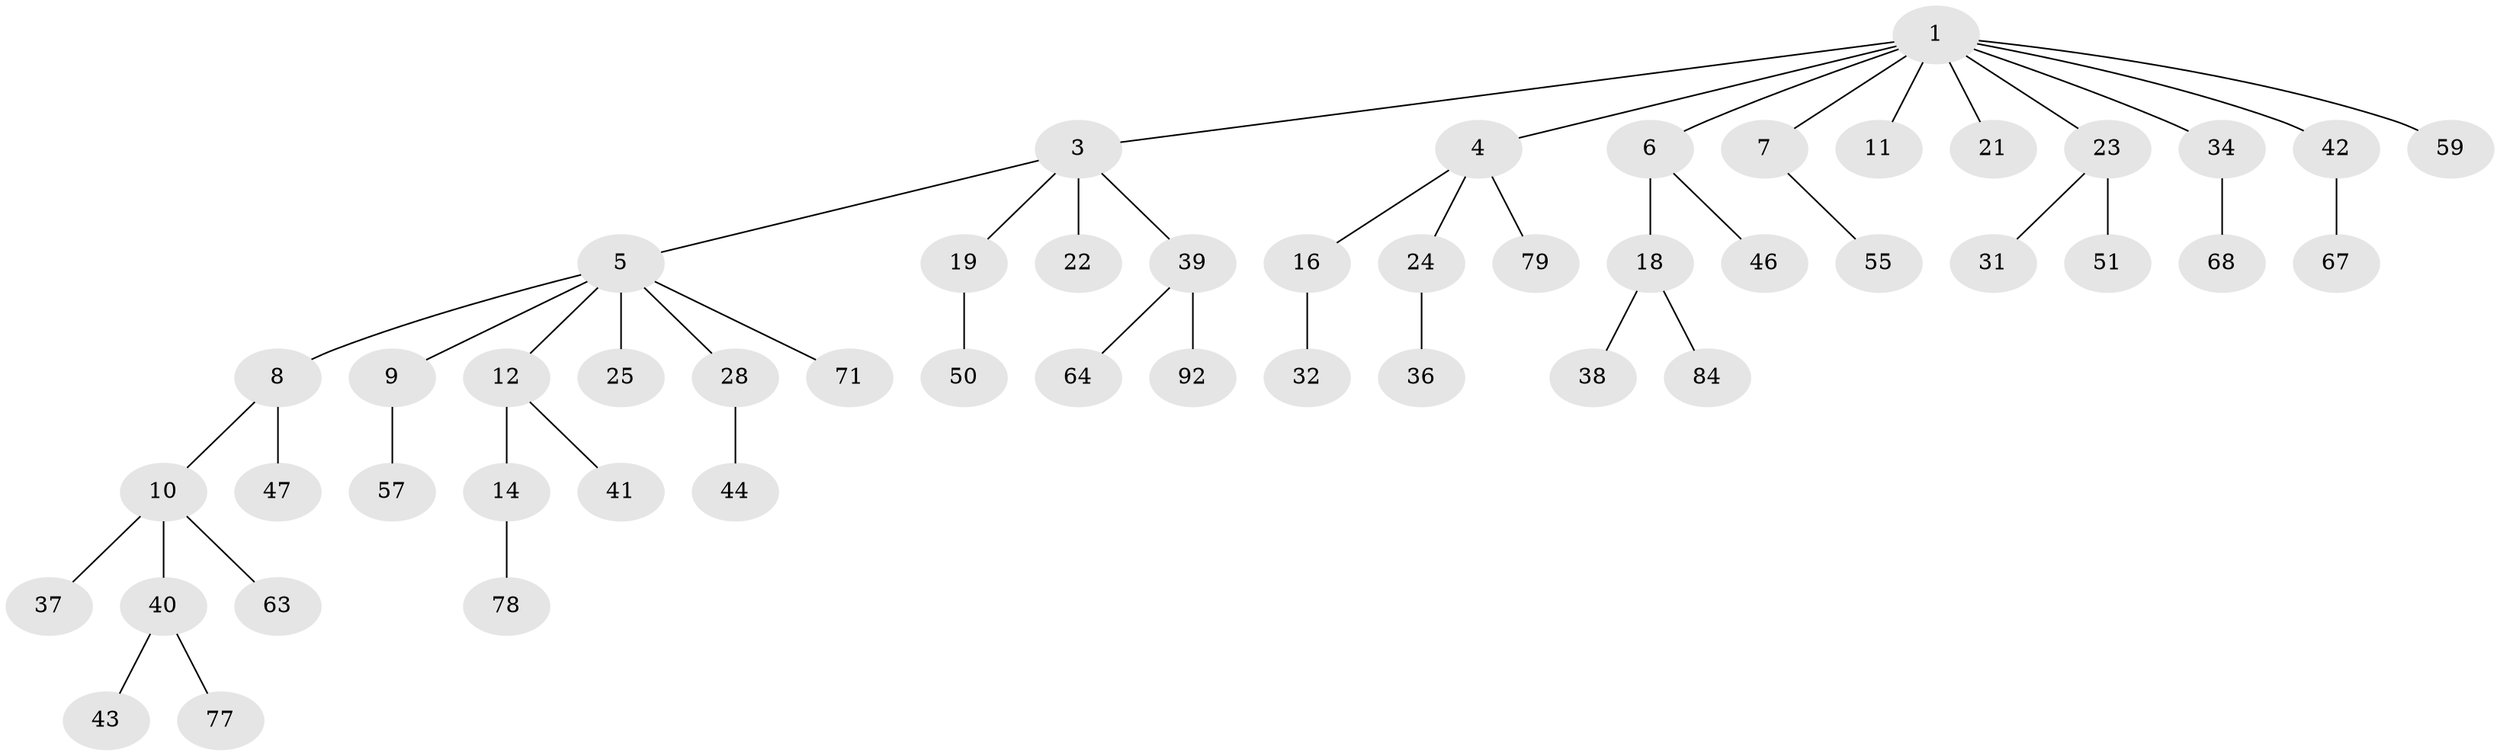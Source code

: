 // original degree distribution, {8: 0.009900990099009901, 4: 0.0594059405940594, 5: 0.04950495049504951, 7: 0.009900990099009901, 3: 0.09900990099009901, 2: 0.27722772277227725, 1: 0.49504950495049505}
// Generated by graph-tools (version 1.1) at 2025/15/03/09/25 04:15:33]
// undirected, 50 vertices, 49 edges
graph export_dot {
graph [start="1"]
  node [color=gray90,style=filled];
  1 [super="+2"];
  3;
  4 [super="+35"];
  5 [super="+13"];
  6 [super="+93+26"];
  7 [super="+54+33+53"];
  8;
  9 [super="+89+66+20"];
  10 [super="+27+49+17"];
  11 [super="+65+91"];
  12 [super="+30+15+48"];
  14;
  16;
  18;
  19 [super="+70"];
  21 [super="+98+60"];
  22;
  23 [super="+29"];
  24;
  25;
  28 [super="+52+76+81"];
  31;
  32;
  34;
  36;
  37;
  38 [super="+62"];
  39;
  40;
  41;
  42 [super="+61+58"];
  43 [super="+100"];
  44 [super="+56"];
  46;
  47 [super="+87"];
  50;
  51 [super="+101"];
  55 [super="+74"];
  57 [super="+94"];
  59 [super="+96"];
  63;
  64 [super="+75"];
  67;
  68 [super="+90+83"];
  71;
  77;
  78;
  79 [super="+99"];
  84;
  92;
  1 -- 3;
  1 -- 4;
  1 -- 6;
  1 -- 11;
  1 -- 21;
  1 -- 42;
  1 -- 59;
  1 -- 34;
  1 -- 7;
  1 -- 23;
  3 -- 5;
  3 -- 19;
  3 -- 22;
  3 -- 39;
  4 -- 16;
  4 -- 24;
  4 -- 79;
  5 -- 8;
  5 -- 9;
  5 -- 12;
  5 -- 25;
  5 -- 71;
  5 -- 28;
  6 -- 18;
  6 -- 46;
  7 -- 55;
  8 -- 10;
  8 -- 47;
  9 -- 57;
  10 -- 63;
  10 -- 40;
  10 -- 37;
  12 -- 14;
  12 -- 41;
  14 -- 78;
  16 -- 32;
  18 -- 38;
  18 -- 84;
  19 -- 50;
  23 -- 51;
  23 -- 31;
  24 -- 36;
  28 -- 44;
  34 -- 68;
  39 -- 64;
  39 -- 92;
  40 -- 43;
  40 -- 77;
  42 -- 67;
}
